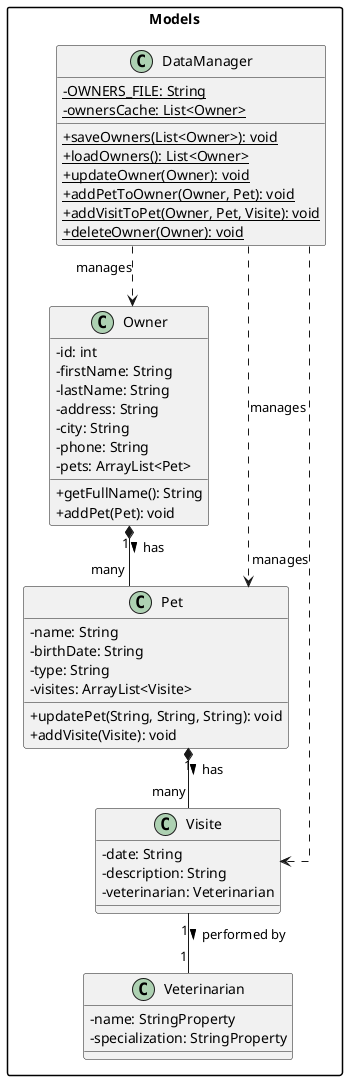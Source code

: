 @startuml Vet Clinic Models

' Style settings
skinparam classAttributeIconSize 0
skinparam linetype ortho
skinparam packageStyle rectangle

package "Models" {
    class Owner {
        -id: int
        -firstName: String
        -lastName: String
        -address: String
        -city: String
        -phone: String
        -pets: ArrayList<Pet>
        +getFullName(): String
        +addPet(Pet): void
    }

    class Pet {
        -name: String
        -birthDate: String
        -type: String
        -visites: ArrayList<Visite>
        +updatePet(String, String, String): void
        +addVisite(Visite): void
    }

    class Visite {
        -date: String
        -description: String
        -veterinarian: Veterinarian
    }

    class Veterinarian {
        -name: StringProperty
        -specialization: StringProperty
    }

    class DataManager {
        -{static} OWNERS_FILE: String
        -{static} ownersCache: List<Owner>
        +{static} saveOwners(List<Owner>): void
        +{static} loadOwners(): List<Owner>
        +{static} updateOwner(Owner): void
        +{static} addPetToOwner(Owner, Pet): void
        +{static} addVisitToPet(Owner, Pet, Visite): void
        +{static} deleteOwner(Owner): void
    }
}

' Relationships
Owner "1" *-- "many" Pet : has >
Pet "1" *-- "many" Visite : has >
Visite "1" -- "1" Veterinarian : performed by >

' Data Management
DataManager ..> Owner : manages
DataManager ..> Pet : manages
DataManager ..> Visite : manages

@enduml 